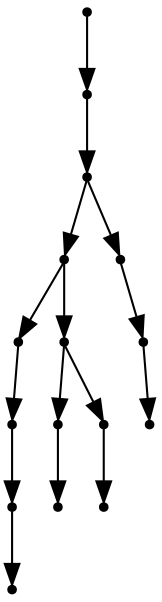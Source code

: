 digraph {
  15 [shape=point];
  14 [shape=point];
  13 [shape=point];
  9 [shape=point];
  3 [shape=point];
  2 [shape=point];
  1 [shape=point];
  0 [shape=point];
  8 [shape=point];
  5 [shape=point];
  4 [shape=point];
  7 [shape=point];
  6 [shape=point];
  12 [shape=point];
  11 [shape=point];
  10 [shape=point];
15 -> 14;
14 -> 13;
13 -> 9;
9 -> 3;
3 -> 2;
2 -> 1;
1 -> 0;
9 -> 8;
8 -> 5;
5 -> 4;
8 -> 7;
7 -> 6;
13 -> 12;
12 -> 11;
11 -> 10;
}
